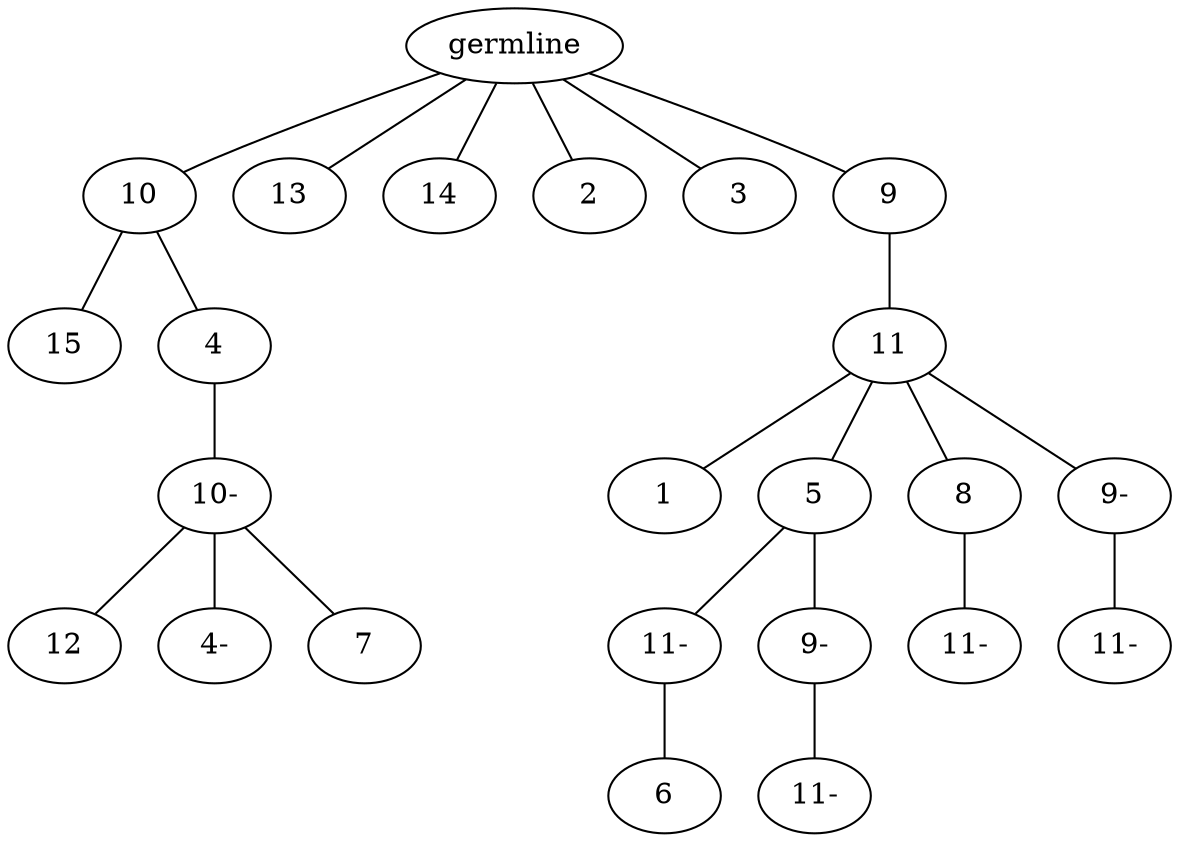 graph tree {
    "140301390572464" [label="germline"];
    "140301390629712" [label="10"];
    "140301390508816" [label="15"];
    "140301390511840" [label="4"];
    "140301390509104" [label="10-"];
    "140301389952144" [label="12"];
    "140301389951328" [label="4-"];
    "140301389953440" [label="7"];
    "140301390480672" [label="13"];
    "140301390481536" [label="14"];
    "140301390481776" [label="2"];
    "140301390479856" [label="3"];
    "140301390845120" [label="9"];
    "140301390376720" [label="11"];
    "140301390375568" [label="1"];
    "140301390375040" [label="5"];
    "140301390376192" [label="11-"];
    "140301390376576" [label="6"];
    "140301390375232" [label="9-"];
    "140301390571600" [label="11-"];
    "140301390374464" [label="8"];
    "140301390376768" [label="11-"];
    "140301390373408" [label="9-"];
    "140301390657616" [label="11-"];
    "140301390572464" -- "140301390629712";
    "140301390572464" -- "140301390480672";
    "140301390572464" -- "140301390481536";
    "140301390572464" -- "140301390481776";
    "140301390572464" -- "140301390479856";
    "140301390572464" -- "140301390845120";
    "140301390629712" -- "140301390508816";
    "140301390629712" -- "140301390511840";
    "140301390511840" -- "140301390509104";
    "140301390509104" -- "140301389952144";
    "140301390509104" -- "140301389951328";
    "140301390509104" -- "140301389953440";
    "140301390845120" -- "140301390376720";
    "140301390376720" -- "140301390375568";
    "140301390376720" -- "140301390375040";
    "140301390376720" -- "140301390374464";
    "140301390376720" -- "140301390373408";
    "140301390375040" -- "140301390376192";
    "140301390375040" -- "140301390375232";
    "140301390376192" -- "140301390376576";
    "140301390375232" -- "140301390571600";
    "140301390374464" -- "140301390376768";
    "140301390373408" -- "140301390657616";
}
